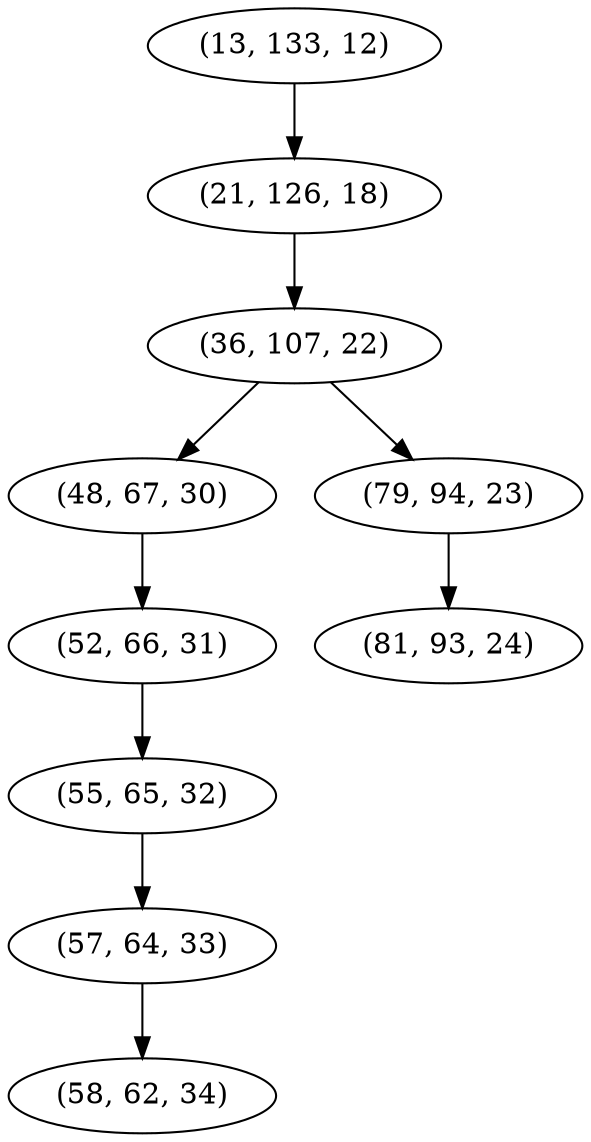 digraph tree {
    "(13, 133, 12)";
    "(21, 126, 18)";
    "(36, 107, 22)";
    "(48, 67, 30)";
    "(52, 66, 31)";
    "(55, 65, 32)";
    "(57, 64, 33)";
    "(58, 62, 34)";
    "(79, 94, 23)";
    "(81, 93, 24)";
    "(13, 133, 12)" -> "(21, 126, 18)";
    "(21, 126, 18)" -> "(36, 107, 22)";
    "(36, 107, 22)" -> "(48, 67, 30)";
    "(36, 107, 22)" -> "(79, 94, 23)";
    "(48, 67, 30)" -> "(52, 66, 31)";
    "(52, 66, 31)" -> "(55, 65, 32)";
    "(55, 65, 32)" -> "(57, 64, 33)";
    "(57, 64, 33)" -> "(58, 62, 34)";
    "(79, 94, 23)" -> "(81, 93, 24)";
}
